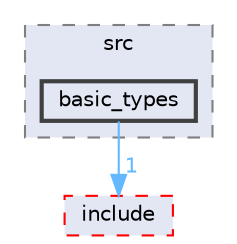 digraph "Common/src/basic_types"
{
 // LATEX_PDF_SIZE
  bgcolor="transparent";
  edge [fontname=Helvetica,fontsize=10,labelfontname=Helvetica,labelfontsize=10];
  node [fontname=Helvetica,fontsize=10,shape=box,height=0.2,width=0.4];
  compound=true
  subgraph clusterdir_3752367cbca4c9b58dde90984de9bccc {
    graph [ bgcolor="#e3e7f4", pencolor="grey50", label="src", fontname=Helvetica,fontsize=10 style="filled,dashed", URL="dir_3752367cbca4c9b58dde90984de9bccc.html",tooltip=""]
  dir_37716c42f9e2c1f811f46fcf44da0430 [label="basic_types", fillcolor="#e3e7f4", color="grey25", style="filled,bold", URL="dir_37716c42f9e2c1f811f46fcf44da0430.html",tooltip=""];
  }
  dir_92cb2900980f09bf257878861626e98f [label="include", fillcolor="#e3e7f4", color="red", style="filled,dashed", URL="dir_92cb2900980f09bf257878861626e98f.html",tooltip=""];
  dir_37716c42f9e2c1f811f46fcf44da0430->dir_92cb2900980f09bf257878861626e98f [headlabel="1", labeldistance=1.5 headhref="dir_000003_000046.html" href="dir_000003_000046.html" color="steelblue1" fontcolor="steelblue1"];
}
